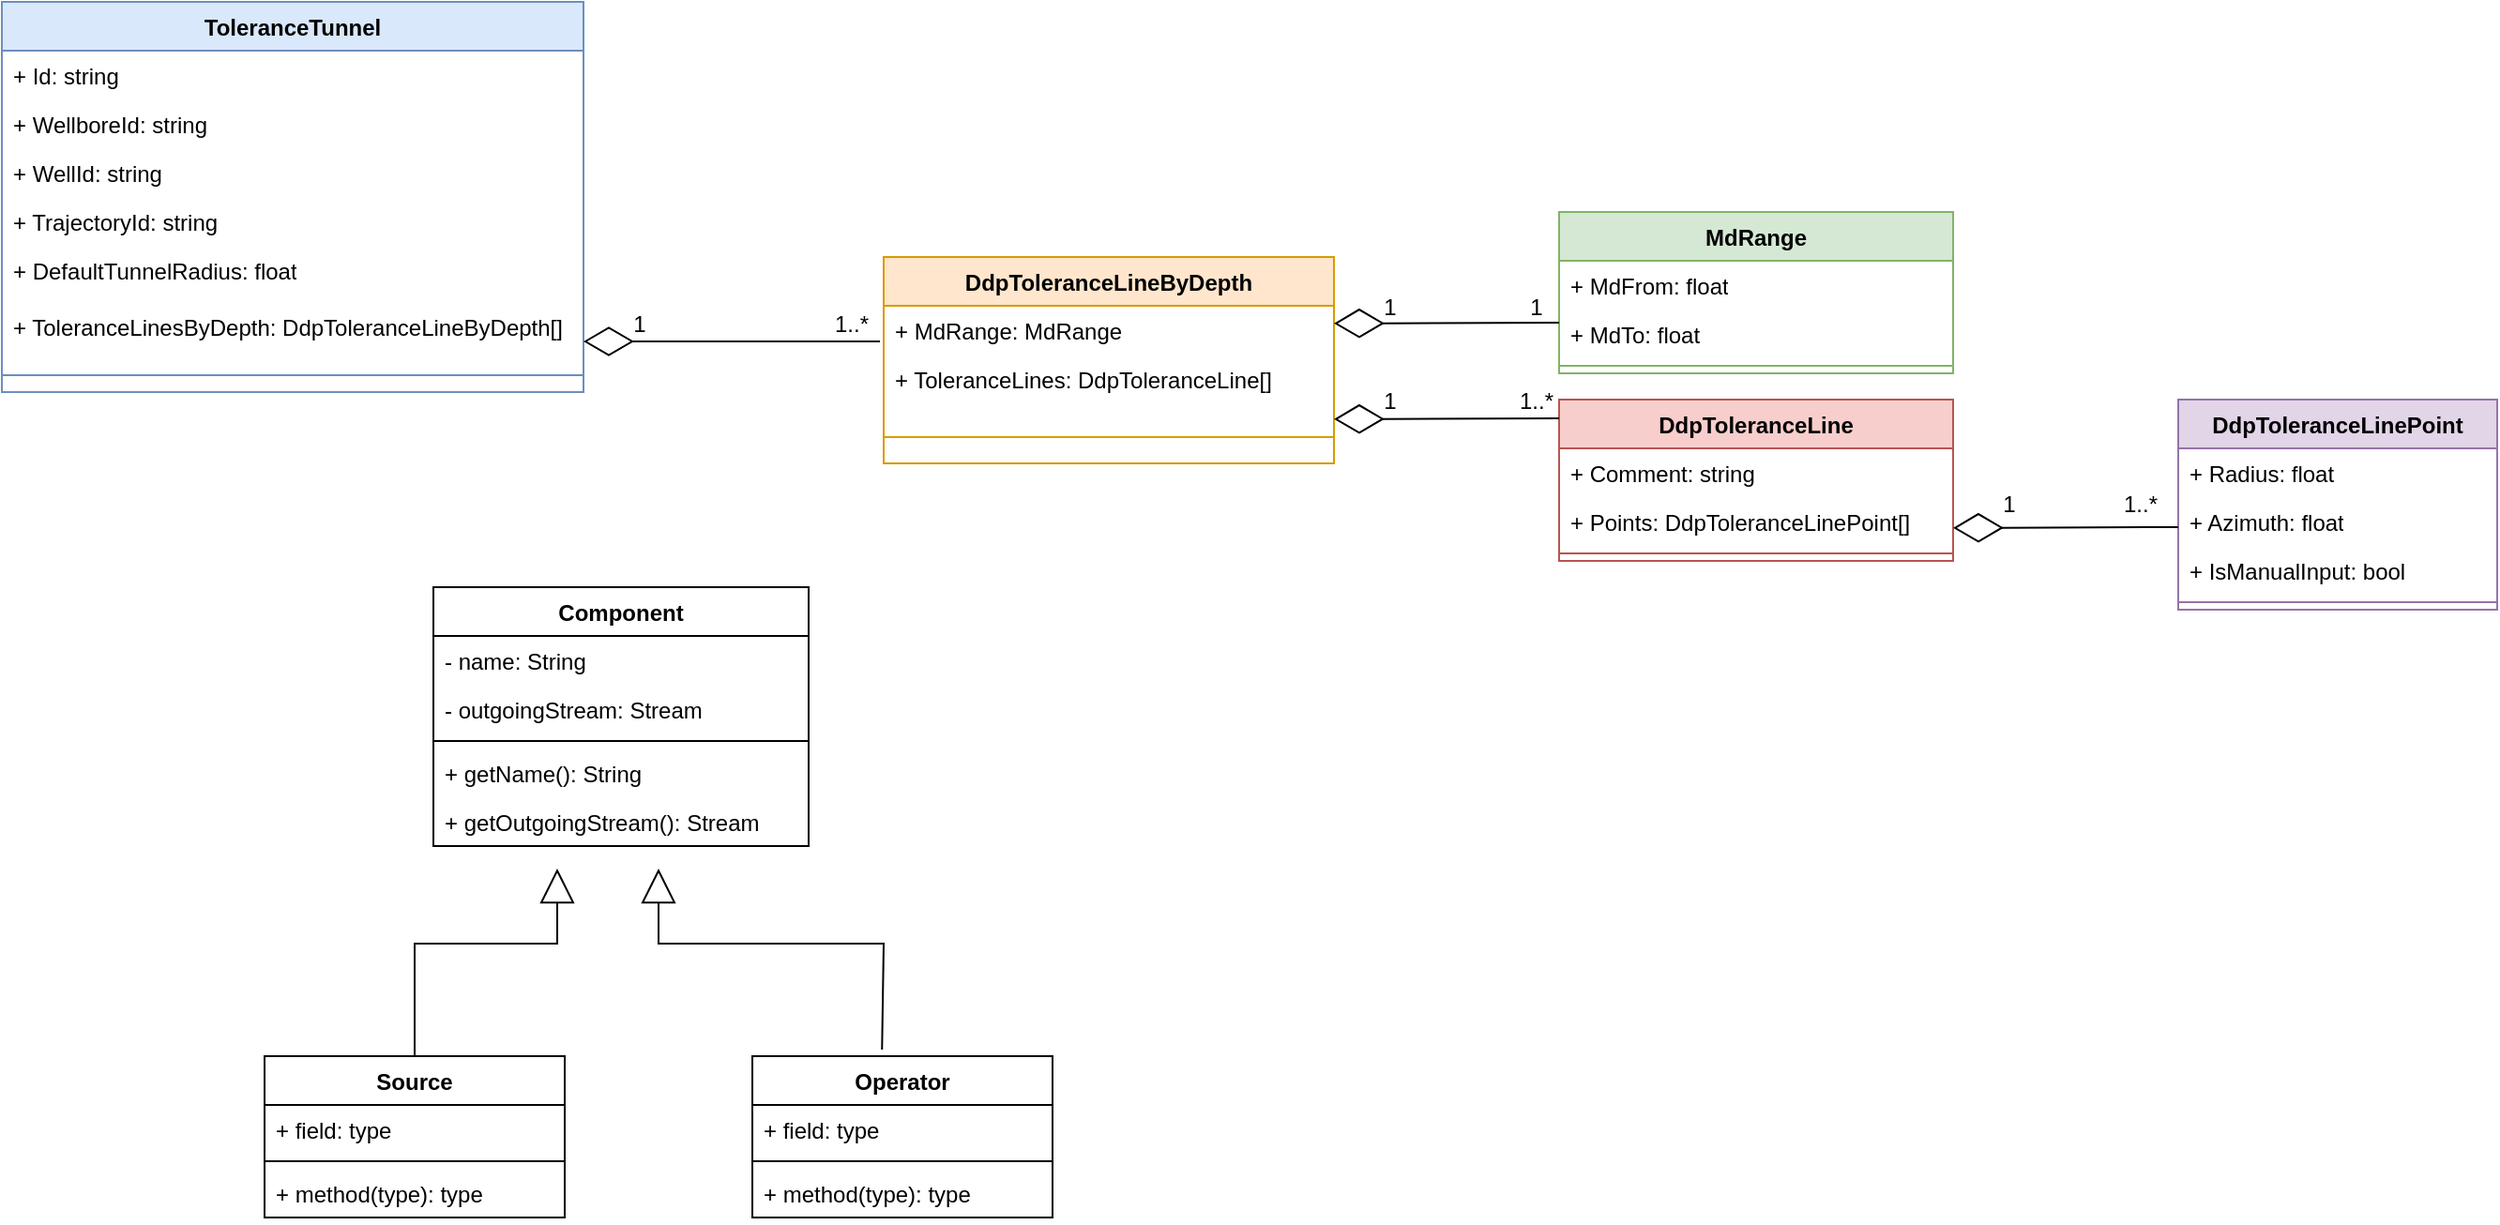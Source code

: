 <mxfile version="24.8.4">
  <diagram name="Page-1" id="TQH9wQtYQM811fhHDUME">
    <mxGraphModel dx="1477" dy="254" grid="1" gridSize="10" guides="1" tooltips="1" connect="1" arrows="1" fold="1" page="0" pageScale="1" pageWidth="850" pageHeight="1100" math="0" shadow="0">
      <root>
        <mxCell id="0" />
        <mxCell id="1" parent="0" />
        <mxCell id="qOWdi3NvwAaLhNpTAvil-1" value="ToleranceTunnel" style="swimlane;fontStyle=1;align=center;verticalAlign=top;childLayout=stackLayout;horizontal=1;startSize=26;horizontalStack=0;resizeParent=1;resizeParentMax=0;resizeLast=0;collapsible=1;marginBottom=0;whiteSpace=wrap;html=1;fillColor=#dae8fc;strokeColor=#6c8ebf;" parent="1" vertex="1">
          <mxGeometry x="10" y="658" width="310" height="208" as="geometry" />
        </mxCell>
        <mxCell id="qOWdi3NvwAaLhNpTAvil-2" value="+ Id: string" style="text;strokeColor=none;fillColor=none;align=left;verticalAlign=top;spacingLeft=4;spacingRight=4;overflow=hidden;rotatable=0;points=[[0,0.5],[1,0.5]];portConstraint=eastwest;whiteSpace=wrap;html=1;" parent="qOWdi3NvwAaLhNpTAvil-1" vertex="1">
          <mxGeometry y="26" width="310" height="26" as="geometry" />
        </mxCell>
        <mxCell id="qOWdi3NvwAaLhNpTAvil-3" value="+ WellboreId: string" style="text;strokeColor=none;fillColor=none;align=left;verticalAlign=top;spacingLeft=4;spacingRight=4;overflow=hidden;rotatable=0;points=[[0,0.5],[1,0.5]];portConstraint=eastwest;whiteSpace=wrap;html=1;" parent="qOWdi3NvwAaLhNpTAvil-1" vertex="1">
          <mxGeometry y="52" width="310" height="26" as="geometry" />
        </mxCell>
        <mxCell id="qOWdi3NvwAaLhNpTAvil-4" value="+ WellId: string" style="text;strokeColor=none;fillColor=none;align=left;verticalAlign=top;spacingLeft=4;spacingRight=4;overflow=hidden;rotatable=0;points=[[0,0.5],[1,0.5]];portConstraint=eastwest;whiteSpace=wrap;html=1;" parent="qOWdi3NvwAaLhNpTAvil-1" vertex="1">
          <mxGeometry y="78" width="310" height="26" as="geometry" />
        </mxCell>
        <mxCell id="qOWdi3NvwAaLhNpTAvil-5" value="+ TrajectoryId: string" style="text;strokeColor=none;fillColor=none;align=left;verticalAlign=top;spacingLeft=4;spacingRight=4;overflow=hidden;rotatable=0;points=[[0,0.5],[1,0.5]];portConstraint=eastwest;whiteSpace=wrap;html=1;" parent="qOWdi3NvwAaLhNpTAvil-1" vertex="1">
          <mxGeometry y="104" width="310" height="26" as="geometry" />
        </mxCell>
        <mxCell id="qOWdi3NvwAaLhNpTAvil-6" value="+ DefaultTunnelRadius: float" style="text;strokeColor=none;fillColor=none;align=left;verticalAlign=top;spacingLeft=4;spacingRight=4;overflow=hidden;rotatable=0;points=[[0,0.5],[1,0.5]];portConstraint=eastwest;whiteSpace=wrap;html=1;" parent="qOWdi3NvwAaLhNpTAvil-1" vertex="1">
          <mxGeometry y="130" width="310" height="30" as="geometry" />
        </mxCell>
        <mxCell id="qOWdi3NvwAaLhNpTAvil-7" value="+ ToleranceLinesByDepth: DdpToleranceLineByDepth[]" style="text;strokeColor=none;fillColor=none;align=left;verticalAlign=top;spacingLeft=4;spacingRight=4;overflow=hidden;rotatable=0;points=[[0,0.5],[1,0.5]];portConstraint=eastwest;whiteSpace=wrap;html=1;" parent="qOWdi3NvwAaLhNpTAvil-1" vertex="1">
          <mxGeometry y="160" width="310" height="30" as="geometry" />
        </mxCell>
        <mxCell id="qOWdi3NvwAaLhNpTAvil-8" value="&#xa;&#xa;" style="line;strokeWidth=1;fillColor=none;align=left;verticalAlign=middle;spacingTop=-1;spacingLeft=3;spacingRight=3;rotatable=0;labelPosition=right;points=[];portConstraint=eastwest;strokeColor=inherit;" parent="qOWdi3NvwAaLhNpTAvil-1" vertex="1">
          <mxGeometry y="190" width="310" height="18" as="geometry" />
        </mxCell>
        <mxCell id="qOWdi3NvwAaLhNpTAvil-9" value="&lt;span style=&quot;text-align: left;&quot;&gt;DdpToleranceLineByDepth&lt;/span&gt;" style="swimlane;fontStyle=1;align=center;verticalAlign=top;childLayout=stackLayout;horizontal=1;startSize=26;horizontalStack=0;resizeParent=1;resizeParentMax=0;resizeLast=0;collapsible=1;marginBottom=0;whiteSpace=wrap;html=1;fillColor=#ffe6cc;strokeColor=#d79b00;" parent="1" vertex="1">
          <mxGeometry x="480" y="794" width="240" height="110" as="geometry" />
        </mxCell>
        <mxCell id="qOWdi3NvwAaLhNpTAvil-10" value="+ MdRange: MdRange" style="text;strokeColor=none;fillColor=none;align=left;verticalAlign=top;spacingLeft=4;spacingRight=4;overflow=hidden;rotatable=0;points=[[0,0.5],[1,0.5]];portConstraint=eastwest;whiteSpace=wrap;html=1;" parent="qOWdi3NvwAaLhNpTAvil-9" vertex="1">
          <mxGeometry y="26" width="240" height="26" as="geometry" />
        </mxCell>
        <mxCell id="qOWdi3NvwAaLhNpTAvil-11" value="+ ToleranceLines: DdpToleranceLine[]" style="text;strokeColor=none;fillColor=none;align=left;verticalAlign=top;spacingLeft=4;spacingRight=4;overflow=hidden;rotatable=0;points=[[0,0.5],[1,0.5]];portConstraint=eastwest;whiteSpace=wrap;html=1;" parent="qOWdi3NvwAaLhNpTAvil-9" vertex="1">
          <mxGeometry y="52" width="240" height="30" as="geometry" />
        </mxCell>
        <mxCell id="qOWdi3NvwAaLhNpTAvil-12" value="" style="line;strokeWidth=1;fillColor=none;align=left;verticalAlign=middle;spacingTop=-1;spacingLeft=3;spacingRight=3;rotatable=0;labelPosition=right;points=[];portConstraint=eastwest;strokeColor=inherit;" parent="qOWdi3NvwAaLhNpTAvil-9" vertex="1">
          <mxGeometry y="82" width="240" height="28" as="geometry" />
        </mxCell>
        <mxCell id="qOWdi3NvwAaLhNpTAvil-13" value="&lt;span style=&quot;text-align: left;&quot;&gt;MdRange&lt;/span&gt;" style="swimlane;fontStyle=1;align=center;verticalAlign=top;childLayout=stackLayout;horizontal=1;startSize=26;horizontalStack=0;resizeParent=1;resizeParentMax=0;resizeLast=0;collapsible=1;marginBottom=0;whiteSpace=wrap;html=1;fillColor=#d5e8d4;strokeColor=#82b366;" parent="1" vertex="1">
          <mxGeometry x="840" y="770" width="210" height="86" as="geometry" />
        </mxCell>
        <mxCell id="qOWdi3NvwAaLhNpTAvil-14" value="+ MdFrom: float" style="text;strokeColor=none;fillColor=none;align=left;verticalAlign=top;spacingLeft=4;spacingRight=4;overflow=hidden;rotatable=0;points=[[0,0.5],[1,0.5]];portConstraint=eastwest;whiteSpace=wrap;html=1;" parent="qOWdi3NvwAaLhNpTAvil-13" vertex="1">
          <mxGeometry y="26" width="210" height="26" as="geometry" />
        </mxCell>
        <mxCell id="qOWdi3NvwAaLhNpTAvil-15" value="+ MdTo: float" style="text;strokeColor=none;fillColor=none;align=left;verticalAlign=top;spacingLeft=4;spacingRight=4;overflow=hidden;rotatable=0;points=[[0,0.5],[1,0.5]];portConstraint=eastwest;whiteSpace=wrap;html=1;" parent="qOWdi3NvwAaLhNpTAvil-13" vertex="1">
          <mxGeometry y="52" width="210" height="26" as="geometry" />
        </mxCell>
        <mxCell id="qOWdi3NvwAaLhNpTAvil-16" value="" style="line;strokeWidth=1;fillColor=none;align=left;verticalAlign=middle;spacingTop=-1;spacingLeft=3;spacingRight=3;rotatable=0;labelPosition=right;points=[];portConstraint=eastwest;strokeColor=inherit;" parent="qOWdi3NvwAaLhNpTAvil-13" vertex="1">
          <mxGeometry y="78" width="210" height="8" as="geometry" />
        </mxCell>
        <mxCell id="qOWdi3NvwAaLhNpTAvil-17" value="&lt;span style=&quot;text-align: left;&quot;&gt;DdpToleranceLine&lt;/span&gt;" style="swimlane;fontStyle=1;align=center;verticalAlign=top;childLayout=stackLayout;horizontal=1;startSize=26;horizontalStack=0;resizeParent=1;resizeParentMax=0;resizeLast=0;collapsible=1;marginBottom=0;whiteSpace=wrap;html=1;fillColor=#f8cecc;strokeColor=#b85450;" parent="1" vertex="1">
          <mxGeometry x="840" y="870" width="210" height="86" as="geometry" />
        </mxCell>
        <mxCell id="qOWdi3NvwAaLhNpTAvil-18" value="+ Comment: string" style="text;strokeColor=none;fillColor=none;align=left;verticalAlign=top;spacingLeft=4;spacingRight=4;overflow=hidden;rotatable=0;points=[[0,0.5],[1,0.5]];portConstraint=eastwest;whiteSpace=wrap;html=1;" parent="qOWdi3NvwAaLhNpTAvil-17" vertex="1">
          <mxGeometry y="26" width="210" height="26" as="geometry" />
        </mxCell>
        <mxCell id="qOWdi3NvwAaLhNpTAvil-19" value="+ Points: DdpToleranceLinePoint[]" style="text;strokeColor=none;fillColor=none;align=left;verticalAlign=top;spacingLeft=4;spacingRight=4;overflow=hidden;rotatable=0;points=[[0,0.5],[1,0.5]];portConstraint=eastwest;whiteSpace=wrap;html=1;" parent="qOWdi3NvwAaLhNpTAvil-17" vertex="1">
          <mxGeometry y="52" width="210" height="26" as="geometry" />
        </mxCell>
        <mxCell id="qOWdi3NvwAaLhNpTAvil-20" value="" style="line;strokeWidth=1;fillColor=none;align=left;verticalAlign=middle;spacingTop=-1;spacingLeft=3;spacingRight=3;rotatable=0;labelPosition=right;points=[];portConstraint=eastwest;strokeColor=inherit;" parent="qOWdi3NvwAaLhNpTAvil-17" vertex="1">
          <mxGeometry y="78" width="210" height="8" as="geometry" />
        </mxCell>
        <mxCell id="qOWdi3NvwAaLhNpTAvil-21" value="" style="group" parent="1" vertex="1" connectable="0">
          <mxGeometry x="433" y="815" width="60" height="30" as="geometry" />
        </mxCell>
        <mxCell id="qOWdi3NvwAaLhNpTAvil-22" value="" style="endArrow=diamondThin;endFill=0;endSize=24;html=1;rounded=0;" parent="qOWdi3NvwAaLhNpTAvil-21" edge="1">
          <mxGeometry width="160" relative="1" as="geometry">
            <mxPoint x="45" y="24" as="sourcePoint" />
            <mxPoint x="-113" y="24" as="targetPoint" />
          </mxGeometry>
        </mxCell>
        <mxCell id="qOWdi3NvwAaLhNpTAvil-23" value="1..*" style="text;html=1;align=center;verticalAlign=middle;whiteSpace=wrap;rounded=0;" parent="qOWdi3NvwAaLhNpTAvil-21" vertex="1">
          <mxGeometry width="60" height="30" as="geometry" />
        </mxCell>
        <mxCell id="qOWdi3NvwAaLhNpTAvil-24" value="&lt;span style=&quot;text-align: left;&quot;&gt;DdpToleranceLinePoint&lt;/span&gt;" style="swimlane;fontStyle=1;align=center;verticalAlign=top;childLayout=stackLayout;horizontal=1;startSize=26;horizontalStack=0;resizeParent=1;resizeParentMax=0;resizeLast=0;collapsible=1;marginBottom=0;whiteSpace=wrap;html=1;fillColor=#e1d5e7;strokeColor=#9673a6;" parent="1" vertex="1">
          <mxGeometry x="1170" y="870" width="170" height="112" as="geometry" />
        </mxCell>
        <mxCell id="qOWdi3NvwAaLhNpTAvil-25" value="+ Radius: float" style="text;strokeColor=none;fillColor=none;align=left;verticalAlign=top;spacingLeft=4;spacingRight=4;overflow=hidden;rotatable=0;points=[[0,0.5],[1,0.5]];portConstraint=eastwest;whiteSpace=wrap;html=1;" parent="qOWdi3NvwAaLhNpTAvil-24" vertex="1">
          <mxGeometry y="26" width="170" height="26" as="geometry" />
        </mxCell>
        <mxCell id="qOWdi3NvwAaLhNpTAvil-26" value="+ Azimuth: float" style="text;strokeColor=none;fillColor=none;align=left;verticalAlign=top;spacingLeft=4;spacingRight=4;overflow=hidden;rotatable=0;points=[[0,0.5],[1,0.5]];portConstraint=eastwest;whiteSpace=wrap;html=1;" parent="qOWdi3NvwAaLhNpTAvil-24" vertex="1">
          <mxGeometry y="52" width="170" height="26" as="geometry" />
        </mxCell>
        <mxCell id="qOWdi3NvwAaLhNpTAvil-27" value="+ IsManualInput: bool" style="text;strokeColor=none;fillColor=none;align=left;verticalAlign=top;spacingLeft=4;spacingRight=4;overflow=hidden;rotatable=0;points=[[0,0.5],[1,0.5]];portConstraint=eastwest;whiteSpace=wrap;html=1;" parent="qOWdi3NvwAaLhNpTAvil-24" vertex="1">
          <mxGeometry y="78" width="170" height="26" as="geometry" />
        </mxCell>
        <mxCell id="qOWdi3NvwAaLhNpTAvil-28" value="" style="line;strokeWidth=1;fillColor=none;align=left;verticalAlign=middle;spacingTop=-1;spacingLeft=3;spacingRight=3;rotatable=0;labelPosition=right;points=[];portConstraint=eastwest;strokeColor=inherit;" parent="qOWdi3NvwAaLhNpTAvil-24" vertex="1">
          <mxGeometry y="104" width="170" height="8" as="geometry" />
        </mxCell>
        <mxCell id="qOWdi3NvwAaLhNpTAvil-29" value="" style="endArrow=diamondThin;endFill=0;endSize=24;html=1;rounded=0;" parent="1" edge="1">
          <mxGeometry width="160" relative="1" as="geometry">
            <mxPoint x="840" y="829" as="sourcePoint" />
            <mxPoint x="720" y="829.41" as="targetPoint" />
          </mxGeometry>
        </mxCell>
        <mxCell id="qOWdi3NvwAaLhNpTAvil-30" value="" style="endArrow=diamondThin;endFill=0;endSize=24;html=1;rounded=0;" parent="1" edge="1">
          <mxGeometry width="160" relative="1" as="geometry">
            <mxPoint x="840" y="880" as="sourcePoint" />
            <mxPoint x="720" y="880.41" as="targetPoint" />
          </mxGeometry>
        </mxCell>
        <mxCell id="qOWdi3NvwAaLhNpTAvil-31" value="1" style="text;html=1;align=center;verticalAlign=middle;whiteSpace=wrap;rounded=0;" parent="1" vertex="1">
          <mxGeometry x="798" y="806" width="60" height="30" as="geometry" />
        </mxCell>
        <mxCell id="qOWdi3NvwAaLhNpTAvil-32" value="1..*" style="text;html=1;align=center;verticalAlign=middle;whiteSpace=wrap;rounded=0;" parent="1" vertex="1">
          <mxGeometry x="798" y="856" width="60" height="30" as="geometry" />
        </mxCell>
        <mxCell id="qOWdi3NvwAaLhNpTAvil-33" value="" style="endArrow=diamondThin;endFill=0;endSize=24;html=1;rounded=0;" parent="1" edge="1">
          <mxGeometry width="160" relative="1" as="geometry">
            <mxPoint x="1170" y="938" as="sourcePoint" />
            <mxPoint x="1050" y="938.41" as="targetPoint" />
          </mxGeometry>
        </mxCell>
        <mxCell id="qOWdi3NvwAaLhNpTAvil-34" value="1..*" style="text;html=1;align=center;verticalAlign=middle;whiteSpace=wrap;rounded=0;" parent="1" vertex="1">
          <mxGeometry x="1120" y="911" width="60" height="30" as="geometry" />
        </mxCell>
        <mxCell id="qOWdi3NvwAaLhNpTAvil-38" value="1" style="text;html=1;align=center;verticalAlign=middle;whiteSpace=wrap;rounded=0;" parent="1" vertex="1">
          <mxGeometry x="320" y="815" width="60" height="30" as="geometry" />
        </mxCell>
        <mxCell id="qOWdi3NvwAaLhNpTAvil-42" value="1" style="text;html=1;align=center;verticalAlign=middle;whiteSpace=wrap;rounded=0;" parent="1" vertex="1">
          <mxGeometry x="720" y="806" width="60" height="30" as="geometry" />
        </mxCell>
        <mxCell id="qOWdi3NvwAaLhNpTAvil-43" value="1" style="text;html=1;align=center;verticalAlign=middle;whiteSpace=wrap;rounded=0;" parent="1" vertex="1">
          <mxGeometry x="720" y="856" width="60" height="30" as="geometry" />
        </mxCell>
        <mxCell id="qOWdi3NvwAaLhNpTAvil-44" value="1" style="text;html=1;align=center;verticalAlign=middle;whiteSpace=wrap;rounded=0;" parent="1" vertex="1">
          <mxGeometry x="1050" y="911" width="60" height="30" as="geometry" />
        </mxCell>
        <mxCell id="O60IhAS-51ve3mMH8GBg-1" value="Component" style="swimlane;fontStyle=1;align=center;verticalAlign=top;childLayout=stackLayout;horizontal=1;startSize=26;horizontalStack=0;resizeParent=1;resizeParentMax=0;resizeLast=0;collapsible=1;marginBottom=0;whiteSpace=wrap;html=1;" vertex="1" parent="1">
          <mxGeometry x="240" y="970" width="200" height="138" as="geometry" />
        </mxCell>
        <mxCell id="O60IhAS-51ve3mMH8GBg-2" value="- name: String" style="text;strokeColor=none;fillColor=none;align=left;verticalAlign=top;spacingLeft=4;spacingRight=4;overflow=hidden;rotatable=0;points=[[0,0.5],[1,0.5]];portConstraint=eastwest;whiteSpace=wrap;html=1;" vertex="1" parent="O60IhAS-51ve3mMH8GBg-1">
          <mxGeometry y="26" width="200" height="26" as="geometry" />
        </mxCell>
        <mxCell id="O60IhAS-51ve3mMH8GBg-16" value="- outgoingStream: Stream" style="text;strokeColor=none;fillColor=none;align=left;verticalAlign=top;spacingLeft=4;spacingRight=4;overflow=hidden;rotatable=0;points=[[0,0.5],[1,0.5]];portConstraint=eastwest;whiteSpace=wrap;html=1;" vertex="1" parent="O60IhAS-51ve3mMH8GBg-1">
          <mxGeometry y="52" width="200" height="26" as="geometry" />
        </mxCell>
        <mxCell id="O60IhAS-51ve3mMH8GBg-3" value="" style="line;strokeWidth=1;fillColor=none;align=left;verticalAlign=middle;spacingTop=-1;spacingLeft=3;spacingRight=3;rotatable=0;labelPosition=right;points=[];portConstraint=eastwest;strokeColor=inherit;" vertex="1" parent="O60IhAS-51ve3mMH8GBg-1">
          <mxGeometry y="78" width="200" height="8" as="geometry" />
        </mxCell>
        <mxCell id="O60IhAS-51ve3mMH8GBg-4" value="+ getName(): String&lt;div&gt;&lt;br&gt;&lt;/div&gt;" style="text;strokeColor=none;fillColor=none;align=left;verticalAlign=top;spacingLeft=4;spacingRight=4;overflow=hidden;rotatable=0;points=[[0,0.5],[1,0.5]];portConstraint=eastwest;whiteSpace=wrap;html=1;" vertex="1" parent="O60IhAS-51ve3mMH8GBg-1">
          <mxGeometry y="86" width="200" height="26" as="geometry" />
        </mxCell>
        <mxCell id="O60IhAS-51ve3mMH8GBg-17" value="+ getOutgoingStream(): Stream&lt;div&gt;&lt;br&gt;&lt;/div&gt;" style="text;strokeColor=none;fillColor=none;align=left;verticalAlign=top;spacingLeft=4;spacingRight=4;overflow=hidden;rotatable=0;points=[[0,0.5],[1,0.5]];portConstraint=eastwest;whiteSpace=wrap;html=1;" vertex="1" parent="O60IhAS-51ve3mMH8GBg-1">
          <mxGeometry y="112" width="200" height="26" as="geometry" />
        </mxCell>
        <mxCell id="O60IhAS-51ve3mMH8GBg-5" value="Source" style="swimlane;fontStyle=1;align=center;verticalAlign=top;childLayout=stackLayout;horizontal=1;startSize=26;horizontalStack=0;resizeParent=1;resizeParentMax=0;resizeLast=0;collapsible=1;marginBottom=0;whiteSpace=wrap;html=1;" vertex="1" parent="1">
          <mxGeometry x="150" y="1220" width="160" height="86" as="geometry" />
        </mxCell>
        <mxCell id="O60IhAS-51ve3mMH8GBg-6" value="+ field: type" style="text;strokeColor=none;fillColor=none;align=left;verticalAlign=top;spacingLeft=4;spacingRight=4;overflow=hidden;rotatable=0;points=[[0,0.5],[1,0.5]];portConstraint=eastwest;whiteSpace=wrap;html=1;" vertex="1" parent="O60IhAS-51ve3mMH8GBg-5">
          <mxGeometry y="26" width="160" height="26" as="geometry" />
        </mxCell>
        <mxCell id="O60IhAS-51ve3mMH8GBg-7" value="" style="line;strokeWidth=1;fillColor=none;align=left;verticalAlign=middle;spacingTop=-1;spacingLeft=3;spacingRight=3;rotatable=0;labelPosition=right;points=[];portConstraint=eastwest;strokeColor=inherit;" vertex="1" parent="O60IhAS-51ve3mMH8GBg-5">
          <mxGeometry y="52" width="160" height="8" as="geometry" />
        </mxCell>
        <mxCell id="O60IhAS-51ve3mMH8GBg-8" value="+ method(type): type" style="text;strokeColor=none;fillColor=none;align=left;verticalAlign=top;spacingLeft=4;spacingRight=4;overflow=hidden;rotatable=0;points=[[0,0.5],[1,0.5]];portConstraint=eastwest;whiteSpace=wrap;html=1;" vertex="1" parent="O60IhAS-51ve3mMH8GBg-5">
          <mxGeometry y="60" width="160" height="26" as="geometry" />
        </mxCell>
        <mxCell id="O60IhAS-51ve3mMH8GBg-9" value="Operator" style="swimlane;fontStyle=1;align=center;verticalAlign=top;childLayout=stackLayout;horizontal=1;startSize=26;horizontalStack=0;resizeParent=1;resizeParentMax=0;resizeLast=0;collapsible=1;marginBottom=0;whiteSpace=wrap;html=1;" vertex="1" parent="1">
          <mxGeometry x="410" y="1220" width="160" height="86" as="geometry" />
        </mxCell>
        <mxCell id="O60IhAS-51ve3mMH8GBg-10" value="+ field: type" style="text;strokeColor=none;fillColor=none;align=left;verticalAlign=top;spacingLeft=4;spacingRight=4;overflow=hidden;rotatable=0;points=[[0,0.5],[1,0.5]];portConstraint=eastwest;whiteSpace=wrap;html=1;" vertex="1" parent="O60IhAS-51ve3mMH8GBg-9">
          <mxGeometry y="26" width="160" height="26" as="geometry" />
        </mxCell>
        <mxCell id="O60IhAS-51ve3mMH8GBg-11" value="" style="line;strokeWidth=1;fillColor=none;align=left;verticalAlign=middle;spacingTop=-1;spacingLeft=3;spacingRight=3;rotatable=0;labelPosition=right;points=[];portConstraint=eastwest;strokeColor=inherit;" vertex="1" parent="O60IhAS-51ve3mMH8GBg-9">
          <mxGeometry y="52" width="160" height="8" as="geometry" />
        </mxCell>
        <mxCell id="O60IhAS-51ve3mMH8GBg-12" value="+ method(type): type" style="text;strokeColor=none;fillColor=none;align=left;verticalAlign=top;spacingLeft=4;spacingRight=4;overflow=hidden;rotatable=0;points=[[0,0.5],[1,0.5]];portConstraint=eastwest;whiteSpace=wrap;html=1;" vertex="1" parent="O60IhAS-51ve3mMH8GBg-9">
          <mxGeometry y="60" width="160" height="26" as="geometry" />
        </mxCell>
        <mxCell id="O60IhAS-51ve3mMH8GBg-13" value="" style="endArrow=block;endSize=16;endFill=0;html=1;rounded=0;exitX=0.5;exitY=0;exitDx=0;exitDy=0;" edge="1" parent="1" source="O60IhAS-51ve3mMH8GBg-5">
          <mxGeometry width="160" relative="1" as="geometry">
            <mxPoint x="170" y="1166" as="sourcePoint" />
            <mxPoint x="306" y="1120" as="targetPoint" />
            <Array as="points">
              <mxPoint x="230" y="1160" />
              <mxPoint x="306" y="1160" />
            </Array>
          </mxGeometry>
        </mxCell>
        <mxCell id="O60IhAS-51ve3mMH8GBg-15" value="" style="endArrow=block;endSize=16;endFill=0;html=1;rounded=0;exitX=0.432;exitY=-0.041;exitDx=0;exitDy=0;exitPerimeter=0;" edge="1" parent="1" source="O60IhAS-51ve3mMH8GBg-9">
          <mxGeometry width="160" relative="1" as="geometry">
            <mxPoint x="530" y="1150" as="sourcePoint" />
            <mxPoint x="360" y="1120" as="targetPoint" />
            <Array as="points">
              <mxPoint x="480" y="1160" />
              <mxPoint x="360" y="1160" />
            </Array>
          </mxGeometry>
        </mxCell>
      </root>
    </mxGraphModel>
  </diagram>
</mxfile>
